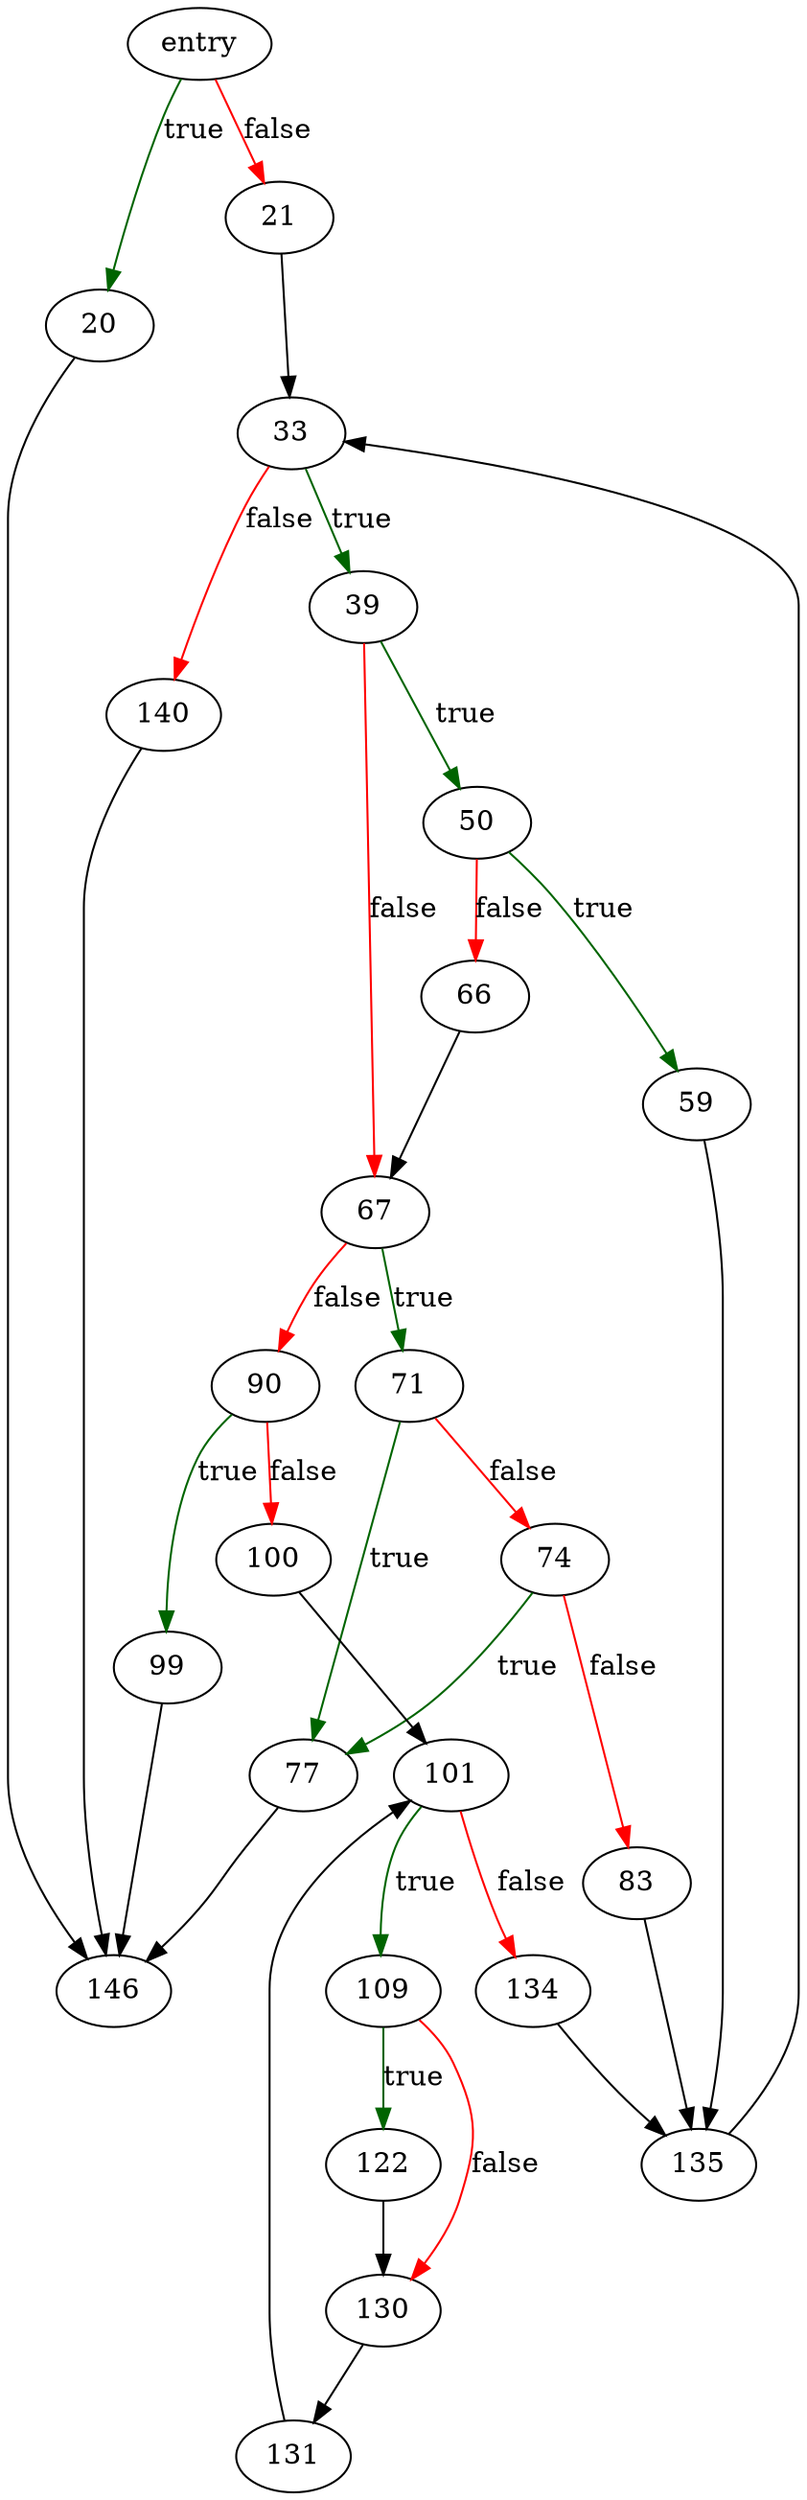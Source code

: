 digraph "resolveOrderGroupBy" {
	// Node definitions.
	4 [label=entry];
	20;
	21;
	33;
	39;
	50;
	59;
	66;
	67;
	71;
	74;
	77;
	83;
	90;
	99;
	100;
	101;
	109;
	122;
	130;
	131;
	134;
	135;
	140;
	146;

	// Edge definitions.
	4 -> 20 [
		color=darkgreen
		label=true
	];
	4 -> 21 [
		color=red
		label=false
	];
	20 -> 146;
	21 -> 33;
	33 -> 39 [
		color=darkgreen
		label=true
	];
	33 -> 140 [
		color=red
		label=false
	];
	39 -> 50 [
		color=darkgreen
		label=true
	];
	39 -> 67 [
		color=red
		label=false
	];
	50 -> 59 [
		color=darkgreen
		label=true
	];
	50 -> 66 [
		color=red
		label=false
	];
	59 -> 135;
	66 -> 67;
	67 -> 71 [
		color=darkgreen
		label=true
	];
	67 -> 90 [
		color=red
		label=false
	];
	71 -> 74 [
		color=red
		label=false
	];
	71 -> 77 [
		color=darkgreen
		label=true
	];
	74 -> 77 [
		color=darkgreen
		label=true
	];
	74 -> 83 [
		color=red
		label=false
	];
	77 -> 146;
	83 -> 135;
	90 -> 99 [
		color=darkgreen
		label=true
	];
	90 -> 100 [
		color=red
		label=false
	];
	99 -> 146;
	100 -> 101;
	101 -> 109 [
		color=darkgreen
		label=true
	];
	101 -> 134 [
		color=red
		label=false
	];
	109 -> 122 [
		color=darkgreen
		label=true
	];
	109 -> 130 [
		color=red
		label=false
	];
	122 -> 130;
	130 -> 131;
	131 -> 101;
	134 -> 135;
	135 -> 33;
	140 -> 146;
}